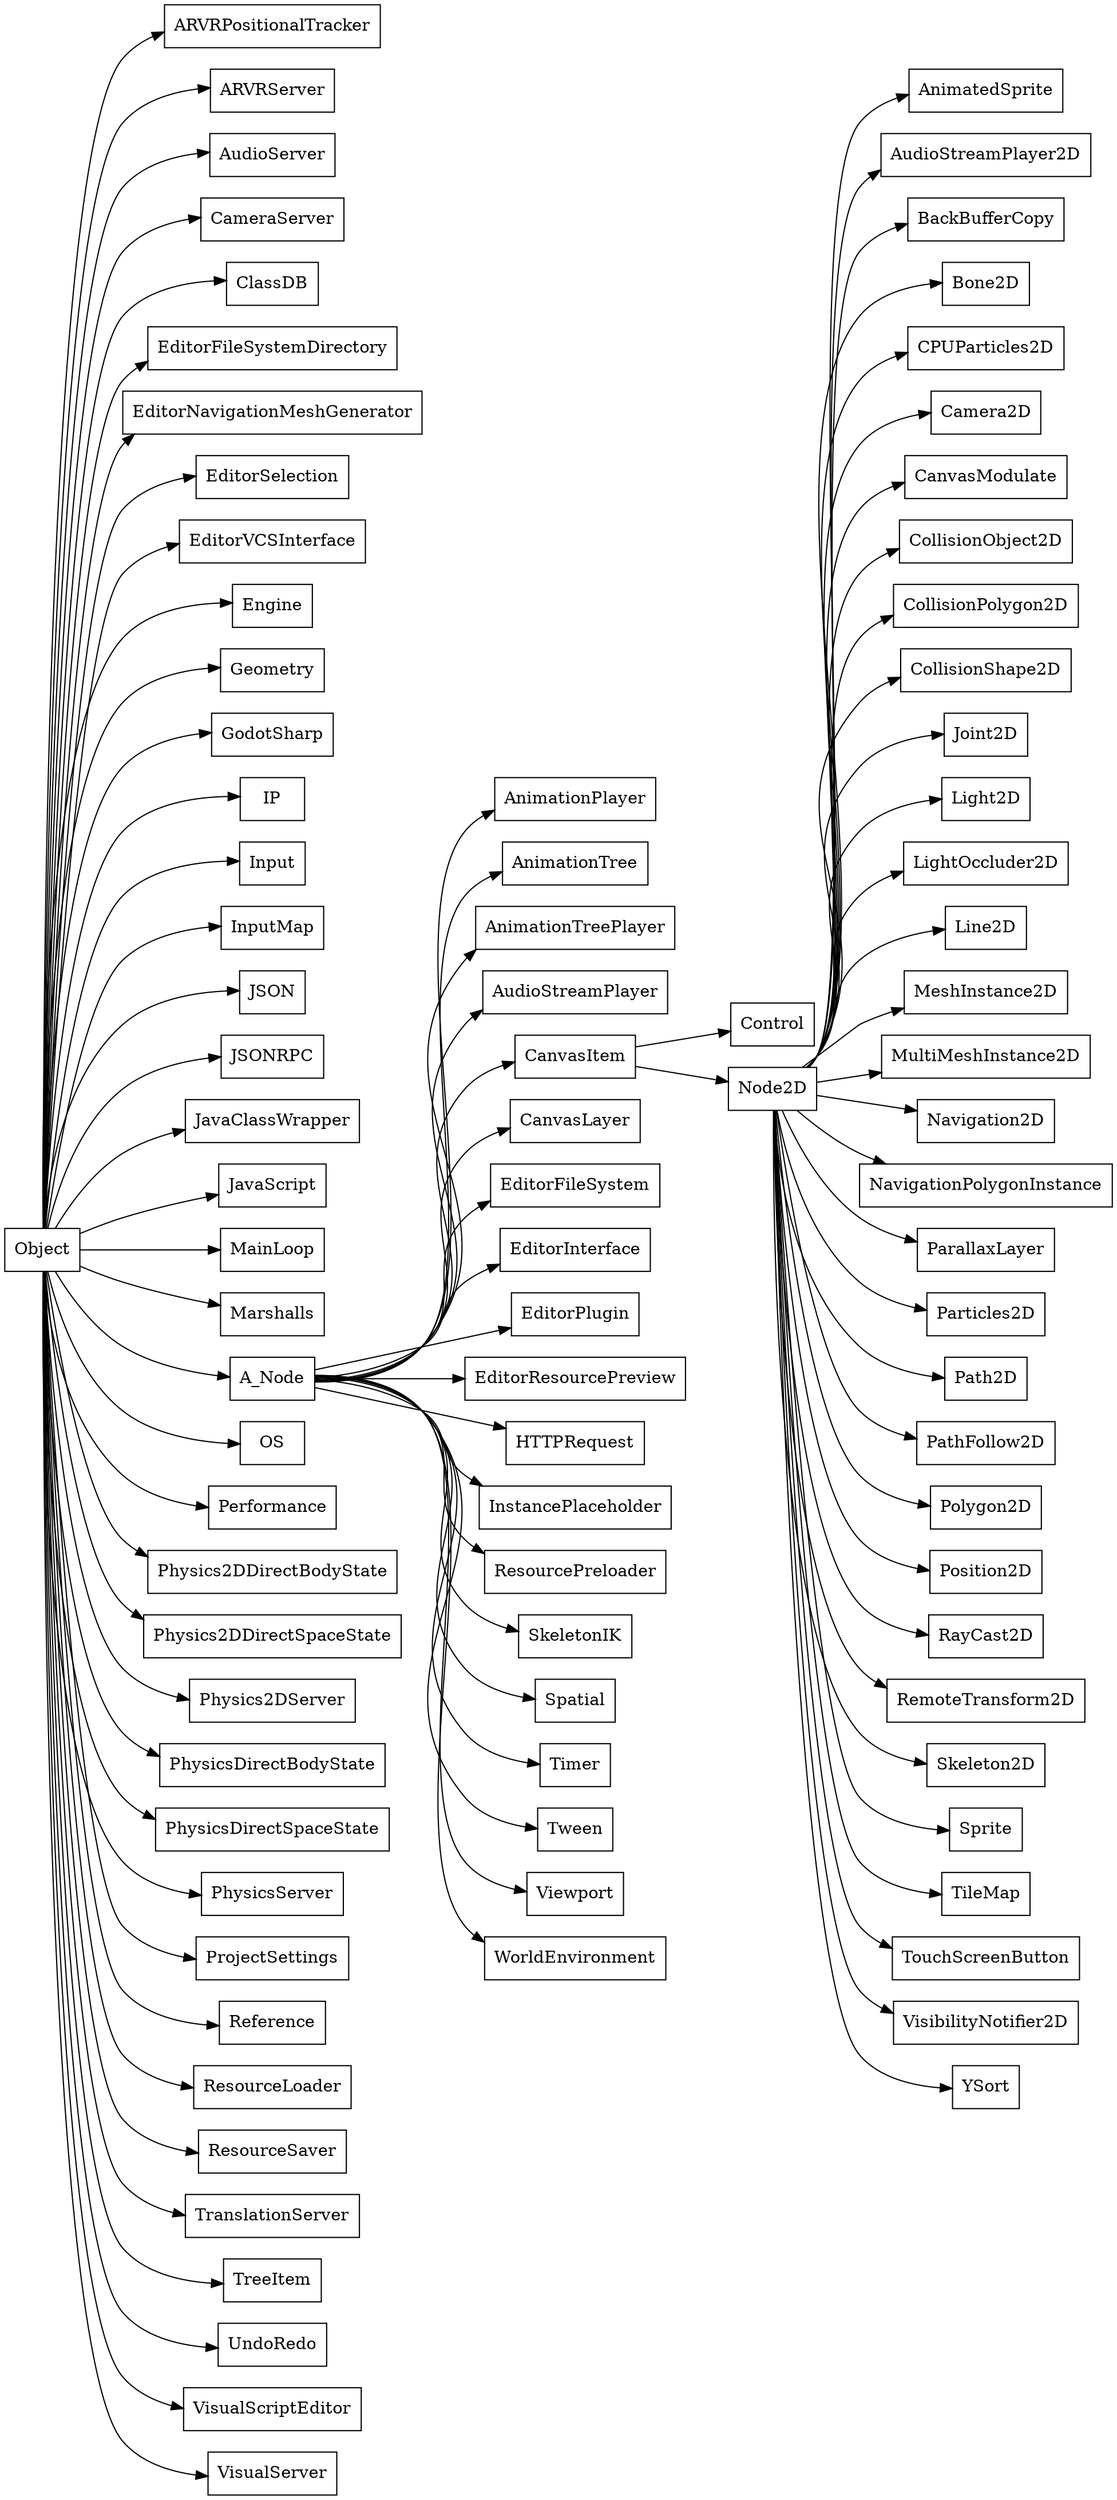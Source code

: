 digraph godot_class_inherit {
  node[shape=box];
  newrank=true;
  rankdir=LR;
  Object -> {
    ARVRPositionalTracker;
    ARVRServer;
    AudioServer;
    CameraServer;
    ClassDB;
    EditorFileSystemDirectory;
    EditorNavigationMeshGenerator;
    EditorSelection;
    EditorVCSInterface;
    Engine;
    Geometry;
    GodotSharp;
    IP;
    Input;
    InputMap;
    JSON;
    JSONRPC;
    JavaClassWrapper;
    JavaScript;
    MainLoop;
    Marshalls;
    A_Node;
    OS;
    Performance;
    Physics2DDirectBodyState;
    Physics2DDirectSpaceState;
    Physics2DServer;
    PhysicsDirectBodyState;
    PhysicsDirectSpaceState;
    PhysicsServer;
    ProjectSettings;
    Reference;
    ResourceLoader;
    ResourceSaver;
    TranslationServer;
    TreeItem;
    UndoRedo;
    VisualScriptEditor;
    VisualServer
  };
  A_Node -> {
    AnimationPlayer,
      AnimationTree,
      AnimationTreePlayer,
      AudioStreamPlayer,
      CanvasItem,
      CanvasLayer,
      EditorFileSystem,
      EditorInterface,
      EditorPlugin,
      EditorResourcePreview,
      HTTPRequest,
      InstancePlaceholder,
      ResourcePreloader,
      SkeletonIK,
      Spatial,
      Timer,
      Tween,
      Viewport,
      WorldEnvironment
  };

  CanvasItem -> {
    Control;
    Node2D;
  };
  Node2D -> {
    AnimatedSprite,
    AudioStreamPlayer2D,
    BackBufferCopy,
    Bone2D,
    CPUParticles2D,
    Camera2D,
    CanvasModulate,
    CollisionObject2D,
    CollisionPolygon2D,
    CollisionShape2D,
    Joint2D,
    Light2D,
    LightOccluder2D,
    Line2D,
    MeshInstance2D,
    MultiMeshInstance2D,
    Navigation2D,
    NavigationPolygonInstance,
    ParallaxLayer,
    Particles2D,
    Path2D,
    PathFollow2D,
    Polygon2D,
    Position2D,
    RayCast2D,
    RemoteTransform2D,
    Skeleton2D,
    Sprite,
    TileMap,
    TouchScreenButton,
    VisibilityNotifier2D,
    YSort
  }
}
